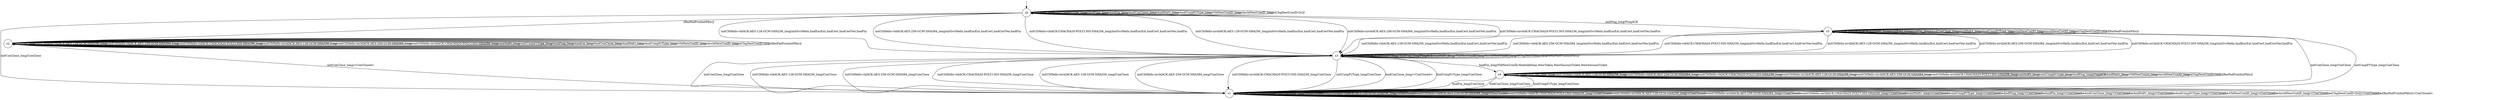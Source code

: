 digraph g {

s0 [shape="circle" label="s0"];
s1 [shape="circle" label="s1"];
s2 [shape="circle" label="s2"];
s3 [shape="circle" label="s3"];
s4 [shape="circle" label="s4"];
s5 [shape="circle" label="s5"];
s0 -> s5 [label="initPing_long/PingACK "];
s0 -> s1 [label="initConClose_long/ConClose "];
s0 -> s3 [label="initCltHello-vldACK:AES-128-GCM-SHA256_long/initSvrHello,hndEncExt,hndCert,hndCertVer,hndFin "];
s0 -> s3 [label="initCltHello-vldACK:AES-256-GCM-SHA384_long/initSvrHello,hndEncExt,hndCert,hndCertVer,hndFin "];
s0 -> s3 [label="initCltHello-vldACK:CHACHA20-POLY1305-SHA256_long/initSvrHello,hndEncExt,hndCert,hndCertVer,hndFin "];
s0 -> s3 [label="initCltHello-invldACK:AES-128-GCM-SHA256_long/initSvrHello,hndEncExt,hndCert,hndCertVer,hndFin "];
s0 -> s3 [label="initCltHello-invldACK:AES-256-GCM-SHA384_long/initSvrHello,hndEncExt,hndCert,hndCertVer,hndFin "];
s0 -> s3 [label="initCltHello-invldACK:CHACHA20-POLY1305-SHA256_long/initSvrHello,hndEncExt,hndCert,hndCertVer,hndFin "];
s0 -> s0 [label="initNoFr_long/ "];
s0 -> s0 [label="initUnxpFrType_long/ "];
s0 -> s0 [label="hndPing_long/ "];
s0 -> s0 [label="hndFin_long/ "];
s0 -> s0 [label="hndConClose_long/ "];
s0 -> s0 [label="hndNoFr_long/ "];
s0 -> s0 [label="hndUnxpFrType_long/ "];
s0 -> s0 [label="VldNewConID_long/ "];
s0 -> s0 [label="InvldNewConID_long/ "];
s0 -> s0 [label="[ChgDestConID-Ori]/ "];
s0 -> s2 [label="[RmPadFrmInitPkts]/ "];
s1 -> s1 [label="initPing_long/<ConClosed> "];
s1 -> s1 [label="initConClose_long/<ConClosed> "];
s1 -> s1 [label="initCltHello-vldACK:AES-128-GCM-SHA256_long/<ConClosed> "];
s1 -> s1 [label="initCltHello-vldACK:AES-256-GCM-SHA384_long/<ConClosed> "];
s1 -> s1 [label="initCltHello-vldACK:CHACHA20-POLY1305-SHA256_long/<ConClosed> "];
s1 -> s1 [label="initCltHello-invldACK:AES-128-GCM-SHA256_long/<ConClosed> "];
s1 -> s1 [label="initCltHello-invldACK:AES-256-GCM-SHA384_long/<ConClosed> "];
s1 -> s1 [label="initCltHello-invldACK:CHACHA20-POLY1305-SHA256_long/<ConClosed> "];
s1 -> s1 [label="initNoFr_long/<ConClosed> "];
s1 -> s1 [label="initUnxpFrType_long/<ConClosed> "];
s1 -> s1 [label="hndPing_long/<ConClosed> "];
s1 -> s1 [label="hndFin_long/<ConClosed> "];
s1 -> s1 [label="hndConClose_long/<ConClosed> "];
s1 -> s1 [label="hndNoFr_long/<ConClosed> "];
s1 -> s1 [label="hndUnxpFrType_long/<ConClosed> "];
s1 -> s1 [label="VldNewConID_long/<ConClosed> "];
s1 -> s1 [label="InvldNewConID_long/<ConClosed> "];
s1 -> s1 [label="[ChgDestConID-Ori]/<ConClosed> "];
s1 -> s1 [label="[RmPadFrmInitPkts]/<ConClosed> "];
s2 -> s2 [label="initPing_long/ "];
s2 -> s1 [label="initConClose_long/<ConClosed> "];
s2 -> s2 [label="initCltHello-vldACK:AES-128-GCM-SHA256_long/ "];
s2 -> s2 [label="initCltHello-vldACK:AES-256-GCM-SHA384_long/ "];
s2 -> s2 [label="initCltHello-vldACK:CHACHA20-POLY1305-SHA256_long/ "];
s2 -> s2 [label="initCltHello-invldACK:AES-128-GCM-SHA256_long/ "];
s2 -> s2 [label="initCltHello-invldACK:AES-256-GCM-SHA384_long/ "];
s2 -> s2 [label="initCltHello-invldACK:CHACHA20-POLY1305-SHA256_long/ "];
s2 -> s2 [label="initNoFr_long/ "];
s2 -> s2 [label="initUnxpFrType_long/ "];
s2 -> s2 [label="hndPing_long/ "];
s2 -> s2 [label="hndFin_long/ "];
s2 -> s2 [label="hndConClose_long/ "];
s2 -> s2 [label="hndNoFr_long/ "];
s2 -> s2 [label="hndUnxpFrType_long/ "];
s2 -> s2 [label="VldNewConID_long/ "];
s2 -> s2 [label="InvldNewConID_long/ "];
s2 -> s2 [label="[ChgDestConID-Ori]/ "];
s2 -> s2 [label="[RmPadFrmInitPkts]/ "];
s3 -> s3 [label="initPing_long/PingACK "];
s3 -> s1 [label="initConClose_long/ConClose "];
s3 -> s1 [label="initCltHello-vldACK:AES-128-GCM-SHA256_long/ConClose "];
s3 -> s1 [label="initCltHello-vldACK:AES-256-GCM-SHA384_long/ConClose "];
s3 -> s1 [label="initCltHello-vldACK:CHACHA20-POLY1305-SHA256_long/ConClose "];
s3 -> s1 [label="initCltHello-invldACK:AES-128-GCM-SHA256_long/ConClose "];
s3 -> s1 [label="initCltHello-invldACK:AES-256-GCM-SHA384_long/ConClose "];
s3 -> s1 [label="initCltHello-invldACK:CHACHA20-POLY1305-SHA256_long/ConClose "];
s3 -> s3 [label="initNoFr_long/ "];
s3 -> s1 [label="initUnxpFrType_long/ConClose "];
s3 -> s3 [label="hndPing_long/PingACK "];
s3 -> s4 [label="hndFin_long/VldNewConID,HndshkDone,NewToken,NewSessionTicket,NewSessionTicket "];
s3 -> s1 [label="hndConClose_long/<ConClosed> "];
s3 -> s3 [label="hndNoFr_long/ "];
s3 -> s1 [label="hndUnxpFrType_long/ConClose "];
s3 -> s3 [label="VldNewConID_long/ "];
s3 -> s3 [label="InvldNewConID_long/ "];
s3 -> s3 [label="[ChgDestConID-Ori]/ "];
s3 -> s3 [label="[RmPadFrmInitPkts]/ "];
s4 -> s4 [label="initPing_long/ "];
s4 -> s4 [label="initConClose_long/ "];
s4 -> s4 [label="initCltHello-vldACK:AES-128-GCM-SHA256_long/ "];
s4 -> s4 [label="initCltHello-vldACK:AES-256-GCM-SHA384_long/ "];
s4 -> s4 [label="initCltHello-vldACK:CHACHA20-POLY1305-SHA256_long/ "];
s4 -> s4 [label="initCltHello-invldACK:AES-128-GCM-SHA256_long/ "];
s4 -> s4 [label="initCltHello-invldACK:AES-256-GCM-SHA384_long/ "];
s4 -> s4 [label="initCltHello-invldACK:CHACHA20-POLY1305-SHA256_long/ "];
s4 -> s4 [label="initNoFr_long/ "];
s4 -> s4 [label="initUnxpFrType_long/ "];
s4 -> s4 [label="hndPing_long/PingACK "];
s4 -> s1 [label="hndFin_long/ConClose "];
s4 -> s1 [label="hndConClose_long/ConClose "];
s4 -> s4 [label="hndNoFr_long/ "];
s4 -> s1 [label="hndUnxpFrType_long/ConClose "];
s4 -> s4 [label="VldNewConID_long/ "];
s4 -> s4 [label="InvldNewConID_long/ "];
s4 -> s4 [label="[ChgDestConID-Ori]/ "];
s4 -> s4 [label="[RmPadFrmInitPkts]/ "];
s5 -> s5 [label="initPing_long/PingACK "];
s5 -> s1 [label="initConClose_long/ConClose "];
s5 -> s3 [label="initCltHello-vldACK:AES-128-GCM-SHA256_long/initSvrHello,hndEncExt,hndCert,hndCertVer,hndFin "];
s5 -> s3 [label="initCltHello-vldACK:AES-256-GCM-SHA384_long/initSvrHello,hndEncExt,hndCert,hndCertVer,hndFin "];
s5 -> s3 [label="initCltHello-vldACK:CHACHA20-POLY1305-SHA256_long/initSvrHello,hndEncExt,hndCert,hndCertVer,hndFin "];
s5 -> s3 [label="initCltHello-invldACK:AES-128-GCM-SHA256_long/initSvrHello,hndEncExt,hndCert,hndCertVer,hndFin "];
s5 -> s3 [label="initCltHello-invldACK:AES-256-GCM-SHA384_long/initSvrHello,hndEncExt,hndCert,hndCertVer,hndFin "];
s5 -> s3 [label="initCltHello-invldACK:CHACHA20-POLY1305-SHA256_long/initSvrHello,hndEncExt,hndCert,hndCertVer,hndFin "];
s5 -> s5 [label="initNoFr_long/ "];
s5 -> s1 [label="initUnxpFrType_long/ConClose "];
s5 -> s5 [label="hndPing_long/ "];
s5 -> s5 [label="hndFin_long/ "];
s5 -> s5 [label="hndConClose_long/ "];
s5 -> s5 [label="hndNoFr_long/ "];
s5 -> s5 [label="hndUnxpFrType_long/ "];
s5 -> s5 [label="VldNewConID_long/ "];
s5 -> s5 [label="InvldNewConID_long/ "];
s5 -> s5 [label="[ChgDestConID-Ori]/ "];
s5 -> s5 [label="[RmPadFrmInitPkts]/ "];

__start0 [label="" shape="none" width="0" height="0"];
__start0 -> s0;

}
